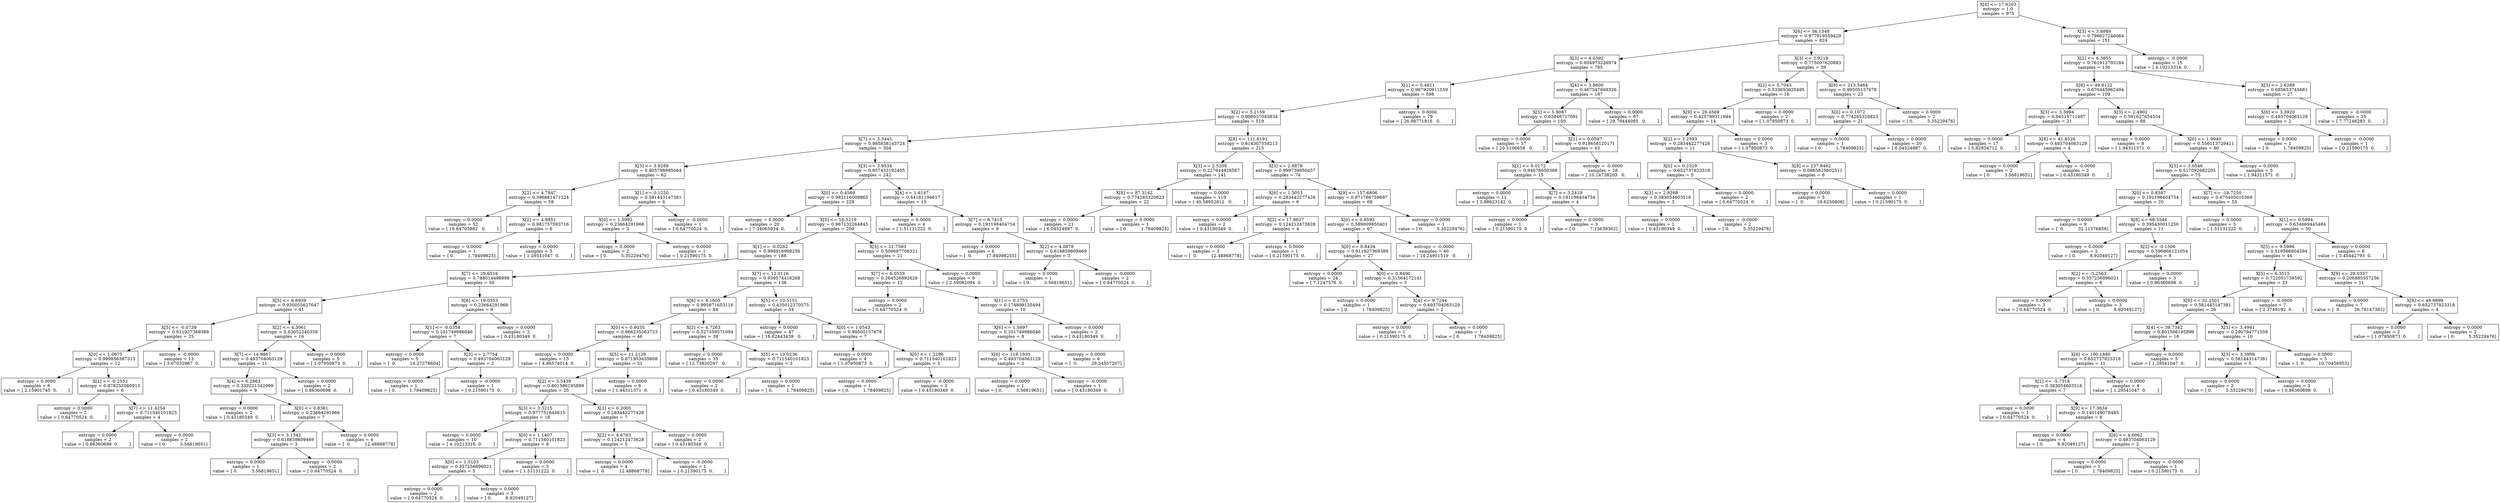 digraph Tree {
0 [label="X[4] <= 17.6203\nentropy = 1.0\nsamples = 975", shape="box"] ;
1 [label="X[6] <= 36.1348\nentropy = 0.977919559429\nsamples = 824", shape="box"] ;
0 -> 1 ;
2 [label="X[3] <= 4.0392\nentropy = 0.954973226974\nsamples = 785", shape="box"] ;
1 -> 2 ;
3 [label="X[1] <= 0.4811\nentropy = 0.987920911559\nsamples = 598", shape="box"] ;
2 -> 3 ;
4 [label="X[2] <= 5.2159\nentropy = 0.998037045834\nsamples = 519", shape="box"] ;
3 -> 4 ;
5 [label="X[7] <= 3.3445\nentropy = 0.985838143724\nsamples = 304", shape="box"] ;
4 -> 5 ;
6 [label="X[3] <= 3.9289\nentropy = 0.805798995064\nsamples = 62", shape="box"] ;
5 -> 6 ;
7 [label="X[2] <= 4.7847\nentropy = 0.396881471324\nsamples = 58", shape="box"] ;
6 -> 7 ;
8 [label="entropy = 0.0000\nsamples = 52\nvalue = [ 19.64705882   0.        ]", shape="box"] ;
7 -> 8 ;
9 [label="X[2] <= 4.8851\nentropy = 0.981757593716\nsamples = 6", shape="box"] ;
7 -> 9 ;
10 [label="entropy = 0.0000\nsamples = 1\nvalue = [ 0.          1.78409825]", shape="box"] ;
9 -> 10 ;
11 [label="entropy = 0.0000\nsamples = 5\nvalue = [ 1.29541047  0.        ]", shape="box"] ;
9 -> 11 ;
12 [label="X[1] <= 0.1220\nentropy = 0.581443147381\nsamples = 4", shape="box"] ;
6 -> 12 ;
13 [label="X[0] <= 1.5992\nentropy = 0.23664291966\nsamples = 3", shape="box"] ;
12 -> 13 ;
14 [label="entropy = 0.0000\nsamples = 2\nvalue = [ 0.          5.35229476]", shape="box"] ;
13 -> 14 ;
15 [label="entropy = 0.0000\nsamples = 1\nvalue = [ 0.21590175  0.        ]", shape="box"] ;
13 -> 15 ;
16 [label="entropy = -0.0000\nsamples = 1\nvalue = [ 0.64770524  0.        ]", shape="box"] ;
12 -> 16 ;
17 [label="X[3] <= 3.9534\nentropy = 0.957453192405\nsamples = 242", shape="box"] ;
5 -> 17 ;
18 [label="X[0] <= 0.4569\nentropy = 0.982116009865\nsamples = 229", shape="box"] ;
17 -> 18 ;
19 [label="entropy = 0.0000\nsamples = 20\nvalue = [ 7.34065934  0.        ]", shape="box"] ;
18 -> 19 ;
20 [label="X[5] <= 16.5219\nentropy = 0.967132264845\nsamples = 209", shape="box"] ;
18 -> 20 ;
21 [label="X[1] <= -0.0262\nentropy = 0.998916998256\nsamples = 188", shape="box"] ;
20 -> 21 ;
22 [label="X[7] <= 29.6516\nentropy = 0.788014498998\nsamples = 50", shape="box"] ;
21 -> 22 ;
23 [label="X[5] <= 6.6939\nentropy = 0.930055627647\nsamples = 41", shape="box"] ;
22 -> 23 ;
24 [label="X[5] <= -0.0739\nentropy = 0.911927369389\nsamples = 25", shape="box"] ;
23 -> 24 ;
25 [label="X[0] <= 1.0675\nentropy = 0.999856387513\nsamples = 12", shape="box"] ;
24 -> 25 ;
26 [label="entropy = 0.0000\nsamples = 6\nvalue = [ 2.15901745  0.        ]", shape="box"] ;
25 -> 26 ;
27 [label="X[1] <= -0.2552\nentropy = 0.878252060913\nsamples = 6", shape="box"] ;
25 -> 27 ;
28 [label="entropy = 0.0000\nsamples = 2\nvalue = [ 0.64770524  0.        ]", shape="box"] ;
27 -> 28 ;
29 [label="X[7] <= 11.4254\nentropy = 0.711540101823\nsamples = 4", shape="box"] ;
27 -> 29 ;
30 [label="entropy = 0.0000\nsamples = 2\nvalue = [ 0.86360698  0.        ]", shape="box"] ;
29 -> 30 ;
31 [label="entropy = 0.0000\nsamples = 2\nvalue = [ 0.          3.56819651]", shape="box"] ;
29 -> 31 ;
32 [label="entropy = -0.0000\nsamples = 13\nvalue = [ 3.67032967  0.        ]", shape="box"] ;
24 -> 32 ;
33 [label="X[2] <= 4.3061\nentropy = 0.63052240358\nsamples = 16", shape="box"] ;
23 -> 33 ;
34 [label="X[7] <= 14.9867\nentropy = 0.493704063129\nsamples = 11", shape="box"] ;
33 -> 34 ;
35 [label="X[4] <= 6.2863\nentropy = 0.339221342999\nsamples = 9", shape="box"] ;
34 -> 35 ;
36 [label="entropy = 0.0000\nsamples = 2\nvalue = [ 0.43180349  0.        ]", shape="box"] ;
35 -> 36 ;
37 [label="X[0] <= 0.8381\nentropy = 0.23664291966\nsamples = 7", shape="box"] ;
35 -> 37 ;
38 [label="X[3] <= 3.1342\nentropy = 0.618859809469\nsamples = 3", shape="box"] ;
37 -> 38 ;
39 [label="entropy = 0.0000\nsamples = 1\nvalue = [ 0.          3.56819651]", shape="box"] ;
38 -> 39 ;
40 [label="entropy = -0.0000\nsamples = 2\nvalue = [ 0.64770524  0.        ]", shape="box"] ;
38 -> 40 ;
41 [label="entropy = 0.0000\nsamples = 4\nvalue = [  0.          12.48868778]", shape="box"] ;
37 -> 41 ;
42 [label="entropy = 0.0000\nsamples = 2\nvalue = [ 0.86360698  0.        ]", shape="box"] ;
34 -> 42 ;
43 [label="entropy = 0.0000\nsamples = 5\nvalue = [ 1.07950873  0.        ]", shape="box"] ;
33 -> 43 ;
44 [label="X[6] <= 19.0353\nentropy = 0.23664291966\nsamples = 9", shape="box"] ;
22 -> 44 ;
45 [label="X[1] <= -0.0359\nentropy = 0.101749986046\nsamples = 7", shape="box"] ;
44 -> 45 ;
46 [label="entropy = 0.0000\nsamples = 5\nvalue = [  0.          14.27278604]", shape="box"] ;
45 -> 46 ;
47 [label="X[3] <= 2.7754\nentropy = 0.493704063129\nsamples = 2", shape="box"] ;
45 -> 47 ;
48 [label="entropy = 0.0000\nsamples = 1\nvalue = [ 0.          1.78409825]", shape="box"] ;
47 -> 48 ;
49 [label="entropy = -0.0000\nsamples = 1\nvalue = [ 0.21590175  0.        ]", shape="box"] ;
47 -> 49 ;
50 [label="entropy = 0.0000\nsamples = 2\nvalue = [ 0.43180349  0.        ]", shape="box"] ;
44 -> 50 ;
51 [label="X[7] <= 12.0116\nentropy = 0.939574416268\nsamples = 138", shape="box"] ;
21 -> 51 ;
52 [label="X[6] <= 4.1605\nentropy = 0.995871653116\nsamples = 84", shape="box"] ;
51 -> 52 ;
53 [label="X[0] <= 0.8035\nentropy = 0.966235563723\nsamples = 46", shape="box"] ;
52 -> 53 ;
54 [label="entropy = 0.0000\nsamples = 15\nvalue = [ 4.96574014  0.        ]", shape="box"] ;
53 -> 54 ;
55 [label="X[5] <= 11.2128\nentropy = 0.871953435608\nsamples = 31", shape="box"] ;
53 -> 55 ;
56 [label="X[2] <= 3.5439\nentropy = 0.801586195899\nsamples = 25", shape="box"] ;
55 -> 56 ;
57 [label="X[3] <= 3.3215\nentropy = 0.977751645615\nsamples = 18", shape="box"] ;
56 -> 57 ;
58 [label="entropy = 0.0000\nsamples = 10\nvalue = [ 4.10213316  0.        ]", shape="box"] ;
57 -> 58 ;
59 [label="X[0] <= 1.1407\nentropy = 0.711540101823\nsamples = 8", shape="box"] ;
57 -> 59 ;
60 [label="X[0] <= 1.0103\nentropy = 0.357256896021\nsamples = 5", shape="box"] ;
59 -> 60 ;
61 [label="entropy = 0.0000\nsamples = 2\nvalue = [ 0.64770524  0.        ]", shape="box"] ;
60 -> 61 ;
62 [label="entropy = 0.0000\nsamples = 3\nvalue = [ 0.          8.92049127]", shape="box"] ;
60 -> 62 ;
63 [label="entropy = 0.0000\nsamples = 3\nvalue = [ 1.51131222  0.        ]", shape="box"] ;
59 -> 63 ;
64 [label="X[1] <= 0.2000\nentropy = 0.283442277426\nsamples = 7", shape="box"] ;
56 -> 64 ;
65 [label="X[2] <= 4.6763\nentropy = 0.124212473628\nsamples = 5", shape="box"] ;
64 -> 65 ;
66 [label="entropy = 0.0000\nsamples = 4\nvalue = [  0.          12.48868778]", shape="box"] ;
65 -> 66 ;
67 [label="entropy = -0.0000\nsamples = 1\nvalue = [ 0.21590175  0.        ]", shape="box"] ;
65 -> 67 ;
68 [label="entropy = 0.0000\nsamples = 2\nvalue = [ 0.43180349  0.        ]", shape="box"] ;
64 -> 68 ;
69 [label="entropy = 0.0000\nsamples = 6\nvalue = [ 1.94311571  0.        ]", shape="box"] ;
55 -> 69 ;
70 [label="X[2] <= 4.7263\nentropy = 0.527359571094\nsamples = 38", shape="box"] ;
52 -> 70 ;
71 [label="entropy = 0.0000\nsamples = 35\nvalue = [ 12.73820297   0.        ]", shape="box"] ;
70 -> 71 ;
72 [label="X[5] <= 13.0236\nentropy = 0.711540101823\nsamples = 3", shape="box"] ;
70 -> 72 ;
73 [label="entropy = 0.0000\nsamples = 2\nvalue = [ 0.43180349  0.        ]", shape="box"] ;
72 -> 73 ;
74 [label="entropy = 0.0000\nsamples = 1\nvalue = [ 0.          1.78409825]", shape="box"] ;
72 -> 74 ;
75 [label="X[5] <= 10.5151\nentropy = 0.435012370575\nsamples = 54", shape="box"] ;
51 -> 75 ;
76 [label="entropy = 0.0000\nsamples = 47\nvalue = [ 16.62443439   0.        ]", shape="box"] ;
75 -> 76 ;
77 [label="X[0] <= 1.0543\nentropy = 0.99505157678\nsamples = 7", shape="box"] ;
75 -> 77 ;
78 [label="entropy = 0.0000\nsamples = 4\nvalue = [ 1.07950873  0.        ]", shape="box"] ;
77 -> 78 ;
79 [label="X[0] <= 1.2298\nentropy = 0.711540101823\nsamples = 3", shape="box"] ;
77 -> 79 ;
80 [label="entropy = 0.0000\nsamples = 1\nvalue = [ 0.          1.78409825]", shape="box"] ;
79 -> 80 ;
81 [label="entropy = -0.0000\nsamples = 2\nvalue = [ 0.43180349  0.        ]", shape="box"] ;
79 -> 81 ;
82 [label="X[5] <= 21.7593\nentropy = 0.509697706321\nsamples = 21", shape="box"] ;
20 -> 82 ;
83 [label="X[7] <= 6.0533\nentropy = 0.264526892626\nsamples = 12", shape="box"] ;
82 -> 83 ;
84 [label="entropy = 0.0000\nsamples = 2\nvalue = [ 0.64770524  0.        ]", shape="box"] ;
83 -> 84 ;
85 [label="X[1] <= 0.1753\nentropy = 0.174898135494\nsamples = 10", shape="box"] ;
83 -> 85 ;
86 [label="X[6] <= 1.5697\nentropy = 0.101749986046\nsamples = 8", shape="box"] ;
85 -> 86 ;
87 [label="X[8] <= 118.1933\nentropy = 0.493704063129\nsamples = 2", shape="box"] ;
86 -> 87 ;
88 [label="entropy = 0.0000\nsamples = 1\nvalue = [ 0.          3.56819651]", shape="box"] ;
87 -> 88 ;
89 [label="entropy = -0.0000\nsamples = 1\nvalue = [ 0.43180349  0.        ]", shape="box"] ;
87 -> 89 ;
90 [label="entropy = 0.0000\nsamples = 6\nvalue = [  0.          28.54557207]", shape="box"] ;
86 -> 90 ;
91 [label="entropy = 0.0000\nsamples = 2\nvalue = [ 0.43180349  0.        ]", shape="box"] ;
85 -> 91 ;
92 [label="entropy = 0.0000\nsamples = 9\nvalue = [ 2.59082094  0.        ]", shape="box"] ;
82 -> 92 ;
93 [label="X[4] <= 1.6147\nentropy = 0.44181194617\nsamples = 13", shape="box"] ;
17 -> 93 ;
94 [label="entropy = 0.0000\nsamples = 4\nvalue = [ 1.51131222  0.        ]", shape="box"] ;
93 -> 94 ;
95 [label="X[7] <= 6.7415\nentropy = 0.191198404754\nsamples = 9", shape="box"] ;
93 -> 95 ;
96 [label="entropy = 0.0000\nsamples = 6\nvalue = [  0.          17.84098255]", shape="box"] ;
95 -> 96 ;
97 [label="X[2] <= 4.0878\nentropy = 0.618859809469\nsamples = 3", shape="box"] ;
95 -> 97 ;
98 [label="entropy = 0.0000\nsamples = 1\nvalue = [ 0.          3.56819651]", shape="box"] ;
97 -> 98 ;
99 [label="entropy = -0.0000\nsamples = 2\nvalue = [ 0.64770524  0.        ]", shape="box"] ;
97 -> 99 ;
100 [label="X[8] <= 111.8191\nentropy = 0.814307558213\nsamples = 215", shape="box"] ;
4 -> 100 ;
101 [label="X[3] <= 2.5209\nentropy = 0.227644928567\nsamples = 141", shape="box"] ;
100 -> 101 ;
102 [label="X[8] <= 87.3142\nentropy = 0.774285320823\nsamples = 22", shape="box"] ;
101 -> 102 ;
103 [label="entropy = 0.0000\nsamples = 21\nvalue = [ 6.04524887  0.        ]", shape="box"] ;
102 -> 103 ;
104 [label="entropy = 0.0000\nsamples = 1\nvalue = [ 0.          1.78409825]", shape="box"] ;
102 -> 104 ;
105 [label="entropy = 0.0000\nsamples = 119\nvalue = [ 40.58952812   0.        ]", shape="box"] ;
101 -> 105 ;
106 [label="X[3] <= 2.6878\nentropy = 0.999739950457\nsamples = 74", shape="box"] ;
100 -> 106 ;
107 [label="X[6] <= 1.5053\nentropy = 0.283442277426\nsamples = 6", shape="box"] ;
106 -> 107 ;
108 [label="entropy = 0.0000\nsamples = 2\nvalue = [ 0.43180349  0.        ]", shape="box"] ;
107 -> 108 ;
109 [label="X[2] <= 17.9827\nentropy = 0.124212473628\nsamples = 4", shape="box"] ;
107 -> 109 ;
110 [label="entropy = 0.0000\nsamples = 3\nvalue = [  0.          12.48868778]", shape="box"] ;
109 -> 110 ;
111 [label="entropy = 0.0000\nsamples = 1\nvalue = [ 0.21590175  0.        ]", shape="box"] ;
109 -> 111 ;
112 [label="X[9] <= 157.6806\nentropy = 0.871766759697\nsamples = 68", shape="box"] ;
106 -> 112 ;
113 [label="X[0] <= 0.8593\nentropy = 0.589009850401\nsamples = 67", shape="box"] ;
112 -> 113 ;
114 [label="X[0] <= 0.8434\nentropy = 0.911927369389\nsamples = 27", shape="box"] ;
113 -> 114 ;
115 [label="entropy = 0.0000\nsamples = 24\nvalue = [ 7.1247576  0.       ]", shape="box"] ;
114 -> 115 ;
116 [label="X[0] <= 0.8490\nentropy = 0.31564172141\nsamples = 3", shape="box"] ;
114 -> 116 ;
117 [label="entropy = 0.0000\nsamples = 1\nvalue = [ 0.          1.78409825]", shape="box"] ;
116 -> 117 ;
118 [label="X[4] <= 9.7244\nentropy = 0.493704063129\nsamples = 2", shape="box"] ;
116 -> 118 ;
119 [label="entropy = 0.0000\nsamples = 1\nvalue = [ 0.21590175  0.        ]", shape="box"] ;
118 -> 119 ;
120 [label="entropy = 0.0000\nsamples = 1\nvalue = [ 0.          1.78409825]", shape="box"] ;
118 -> 120 ;
121 [label="entropy = -0.0000\nsamples = 40\nvalue = [ 14.24951519   0.        ]", shape="box"] ;
113 -> 121 ;
122 [label="entropy = 0.0000\nsamples = 1\nvalue = [ 0.          5.35229476]", shape="box"] ;
112 -> 122 ;
123 [label="entropy = 0.0000\nsamples = 79\nvalue = [ 26.98771816   0.        ]", shape="box"] ;
3 -> 123 ;
124 [label="X[4] <= 3.8600\nentropy = 0.467547669326\nsamples = 187", shape="box"] ;
2 -> 124 ;
125 [label="X[5] <= 5.9087\nentropy = 0.65846727691\nsamples = 100", shape="box"] ;
124 -> 125 ;
126 [label="entropy = 0.0000\nsamples = 57\nvalue = [ 20.5106658   0.       ]", shape="box"] ;
125 -> 126 ;
127 [label="X[1] <= 0.0597\nentropy = 0.918658120171\nsamples = 43", shape="box"] ;
125 -> 127 ;
128 [label="X[1] <= 0.0172\nentropy = 0.94676050389\nsamples = 15", shape="box"] ;
127 -> 128 ;
129 [label="entropy = 0.0000\nsamples = 11\nvalue = [ 3.88623142  0.        ]", shape="box"] ;
128 -> 129 ;
130 [label="X[7] <= 3.2419\nentropy = 0.191198404754\nsamples = 4", shape="box"] ;
128 -> 130 ;
131 [label="entropy = 0.0000\nsamples = 1\nvalue = [ 0.21590175  0.        ]", shape="box"] ;
130 -> 131 ;
132 [label="entropy = 0.0000\nsamples = 3\nvalue = [ 0.          7.13639302]", shape="box"] ;
130 -> 132 ;
133 [label="entropy = -0.0000\nsamples = 28\nvalue = [ 10.14738203   0.        ]", shape="box"] ;
127 -> 133 ;
134 [label="entropy = 0.0000\nsamples = 87\nvalue = [ 29.79444085   0.        ]", shape="box"] ;
124 -> 134 ;
135 [label="X[3] <= 2.9219\nentropy = 0.775007620883\nsamples = 39", shape="box"] ;
1 -> 135 ;
136 [label="X[2] <= 5.7043\nentropy = 0.533653620495\nsamples = 16", shape="box"] ;
135 -> 136 ;
137 [label="X[9] <= 29.4569\nentropy = 0.425789311944\nsamples = 14", shape="box"] ;
136 -> 137 ;
138 [label="X[2] <= 3.2593\nentropy = 0.283442277426\nsamples = 11", shape="box"] ;
137 -> 138 ;
139 [label="X[0] <= 0.2329\nentropy = 0.652737823318\nsamples = 5", shape="box"] ;
138 -> 139 ;
140 [label="X[3] <= 2.8268\nentropy = 0.383054603516\nsamples = 3", shape="box"] ;
139 -> 140 ;
141 [label="entropy = 0.0000\nsamples = 1\nvalue = [ 0.43180349  0.        ]", shape="box"] ;
140 -> 141 ;
142 [label="entropy = -0.0000\nsamples = 2\nvalue = [ 0.          5.35229476]", shape="box"] ;
140 -> 142 ;
143 [label="entropy = 0.0000\nsamples = 2\nvalue = [ 0.64770524  0.        ]", shape="box"] ;
139 -> 143 ;
144 [label="X[8] <= 237.8462\nentropy = 0.0865825602511\nsamples = 6", shape="box"] ;
138 -> 144 ;
145 [label="entropy = 0.0000\nsamples = 5\nvalue = [  0.         19.6250808]", shape="box"] ;
144 -> 145 ;
146 [label="entropy = 0.0000\nsamples = 1\nvalue = [ 0.21590175  0.        ]", shape="box"] ;
144 -> 146 ;
147 [label="entropy = 0.0000\nsamples = 3\nvalue = [ 1.07950873  0.        ]", shape="box"] ;
137 -> 147 ;
148 [label="entropy = 0.0000\nsamples = 2\nvalue = [ 1.07950873  0.        ]", shape="box"] ;
136 -> 148 ;
149 [label="X[9] <= 213.5464\nentropy = 0.99505157678\nsamples = 23", shape="box"] ;
135 -> 149 ;
150 [label="X[0] <= 0.1072\nentropy = 0.774285320823\nsamples = 21", shape="box"] ;
149 -> 150 ;
151 [label="entropy = 0.0000\nsamples = 1\nvalue = [ 0.          1.78409825]", shape="box"] ;
150 -> 151 ;
152 [label="entropy = 0.0000\nsamples = 20\nvalue = [ 6.04524887  0.        ]", shape="box"] ;
150 -> 152 ;
153 [label="entropy = 0.0000\nsamples = 2\nvalue = [ 0.          5.35229476]", shape="box"] ;
149 -> 153 ;
154 [label="X[3] <= 3.8889\nentropy = 0.798627246064\nsamples = 151", shape="box"] ;
0 -> 154 ;
155 [label="X[2] <= 6.3855\nentropy = 0.761912793184\nsamples = 136", shape="box"] ;
154 -> 155 ;
156 [label="X[8] <= 49.6122\nentropy = 0.676445962494\nsamples = 109", shape="box"] ;
155 -> 156 ;
157 [label="X[3] <= 3.3994\nentropy = 0.94515711487\nsamples = 21", shape="box"] ;
156 -> 157 ;
158 [label="entropy = 0.0000\nsamples = 17\nvalue = [ 5.82934712  0.        ]", shape="box"] ;
157 -> 158 ;
159 [label="X[8] <= 41.8526\nentropy = 0.493704063129\nsamples = 4", shape="box"] ;
157 -> 159 ;
160 [label="entropy = 0.0000\nsamples = 2\nvalue = [ 0.          3.56819651]", shape="box"] ;
159 -> 160 ;
161 [label="entropy = -0.0000\nsamples = 2\nvalue = [ 0.43180349  0.        ]", shape="box"] ;
159 -> 161 ;
162 [label="X[3] <= 2.4902\nentropy = 0.591627654554\nsamples = 88", shape="box"] ;
156 -> 162 ;
163 [label="entropy = 0.0000\nsamples = 8\nvalue = [ 1.94311571  0.        ]", shape="box"] ;
162 -> 163 ;
164 [label="X[0] <= 1.9940\nentropy = 0.556113729411\nsamples = 80", shape="box"] ;
162 -> 164 ;
165 [label="X[3] <= 3.0546\nentropy = 0.517092682205\nsamples = 75", shape="box"] ;
164 -> 165 ;
166 [label="X[0] <= 0.8587\nentropy = 0.191198404754\nsamples = 20", shape="box"] ;
165 -> 166 ;
167 [label="entropy = 0.0000\nsamples = 9\nvalue = [  0.          32.11376858]", shape="box"] ;
166 -> 167 ;
168 [label="X[8] <= 68.5546\nentropy = 0.395430011256\nsamples = 11", shape="box"] ;
166 -> 168 ;
169 [label="entropy = 0.0000\nsamples = 2\nvalue = [ 0.          8.92049127]", shape="box"] ;
168 -> 169 ;
170 [label="X[2] <= -0.1506\nentropy = 0.596866121054\nsamples = 9", shape="box"] ;
168 -> 170 ;
171 [label="X[2] <= -3.2563\nentropy = 0.357256896021\nsamples = 6", shape="box"] ;
170 -> 171 ;
172 [label="entropy = 0.0000\nsamples = 3\nvalue = [ 0.64770524  0.        ]", shape="box"] ;
171 -> 172 ;
173 [label="entropy = 0.0000\nsamples = 3\nvalue = [ 0.          8.92049127]", shape="box"] ;
171 -> 173 ;
174 [label="entropy = 0.0000\nsamples = 3\nvalue = [ 0.86360698  0.        ]", shape="box"] ;
170 -> 174 ;
175 [label="X[7] <= -18.7250\nentropy = 0.675405010369\nsamples = 55", shape="box"] ;
165 -> 175 ;
176 [label="entropy = 0.0000\nsamples = 5\nvalue = [ 1.51131222  0.        ]", shape="box"] ;
175 -> 176 ;
177 [label="X[1] <= 0.5994\nentropy = 0.634669445484\nsamples = 50", shape="box"] ;
175 -> 177 ;
178 [label="X[5] <= 9.5996\nentropy = 0.519566804594\nsamples = 44", shape="box"] ;
177 -> 178 ;
179 [label="X[5] <= 6.3515\nentropy = 0.722051739592\nsamples = 33", shape="box"] ;
178 -> 179 ;
180 [label="X[9] <= 32.2501\nentropy = 0.581443147381\nsamples = 26", shape="box"] ;
179 -> 180 ;
181 [label="X[4] <= 39.7342\nentropy = 0.801586195899\nsamples = 16", shape="box"] ;
180 -> 181 ;
182 [label="X[8] <= 100.1880\nentropy = 0.652737823318\nsamples = 11", shape="box"] ;
181 -> 182 ;
183 [label="X[2] <= -5.7318\nentropy = 0.383054603516\nsamples = 7", shape="box"] ;
182 -> 183 ;
184 [label="entropy = 0.0000\nsamples = 1\nvalue = [ 0.64770524  0.        ]", shape="box"] ;
183 -> 184 ;
185 [label="X[9] <= 17.3634\nentropy = 0.140149078485\nsamples = 6", shape="box"] ;
183 -> 185 ;
186 [label="entropy = 0.0000\nsamples = 4\nvalue = [ 0.          8.92049127]", shape="box"] ;
185 -> 186 ;
187 [label="X[6] <= 4.6062\nentropy = 0.493704063129\nsamples = 2", shape="box"] ;
185 -> 187 ;
188 [label="entropy = 0.0000\nsamples = 1\nvalue = [ 0.          1.78409825]", shape="box"] ;
187 -> 188 ;
189 [label="entropy = -0.0000\nsamples = 1\nvalue = [ 0.21590175  0.        ]", shape="box"] ;
187 -> 189 ;
190 [label="entropy = 0.0000\nsamples = 4\nvalue = [ 1.29541047  0.        ]", shape="box"] ;
182 -> 190 ;
191 [label="entropy = 0.0000\nsamples = 5\nvalue = [ 1.29541047  0.        ]", shape="box"] ;
181 -> 191 ;
192 [label="X[3] <= 3.4941\nentropy = 0.290794771559\nsamples = 10", shape="box"] ;
180 -> 192 ;
193 [label="X[3] <= 3.3908\nentropy = 0.581443147381\nsamples = 5", shape="box"] ;
192 -> 193 ;
194 [label="entropy = 0.0000\nsamples = 2\nvalue = [ 0.          5.35229476]", shape="box"] ;
193 -> 194 ;
195 [label="entropy = 0.0000\nsamples = 3\nvalue = [ 0.86360698  0.        ]", shape="box"] ;
193 -> 195 ;
196 [label="entropy = 0.0000\nsamples = 5\nvalue = [  0.          10.70458953]", shape="box"] ;
192 -> 196 ;
197 [label="entropy = -0.0000\nsamples = 7\nvalue = [ 2.3749192  0.       ]", shape="box"] ;
179 -> 197 ;
198 [label="X[9] <= 29.0337\nentropy = 0.206885557256\nsamples = 11", shape="box"] ;
178 -> 198 ;
199 [label="entropy = 0.0000\nsamples = 7\nvalue = [  0.          26.76147382]", shape="box"] ;
198 -> 199 ;
200 [label="X[9] <= 48.9899\nentropy = 0.652737823318\nsamples = 4", shape="box"] ;
198 -> 200 ;
201 [label="entropy = 0.0000\nsamples = 2\nvalue = [ 1.07950873  0.        ]", shape="box"] ;
200 -> 201 ;
202 [label="entropy = 0.0000\nsamples = 2\nvalue = [ 0.          5.35229476]", shape="box"] ;
200 -> 202 ;
203 [label="entropy = 0.0000\nsamples = 6\nvalue = [ 3.45442793  0.        ]", shape="box"] ;
177 -> 203 ;
204 [label="entropy = 0.0000\nsamples = 5\nvalue = [ 1.94311571  0.        ]", shape="box"] ;
164 -> 204 ;
205 [label="X[3] <= 2.6288\nentropy = 0.685653745681\nsamples = 27", shape="box"] ;
155 -> 205 ;
206 [label="X[6] <= 3.3920\nentropy = 0.493704063129\nsamples = 2", shape="box"] ;
205 -> 206 ;
207 [label="entropy = 0.0000\nsamples = 1\nvalue = [ 0.          1.78409825]", shape="box"] ;
206 -> 207 ;
208 [label="entropy = -0.0000\nsamples = 1\nvalue = [ 0.21590175  0.        ]", shape="box"] ;
206 -> 208 ;
209 [label="entropy = -0.0000\nsamples = 25\nvalue = [ 7.77246283  0.        ]", shape="box"] ;
205 -> 209 ;
210 [label="entropy = -0.0000\nsamples = 15\nvalue = [ 4.10213316  0.        ]", shape="box"] ;
154 -> 210 ;
}